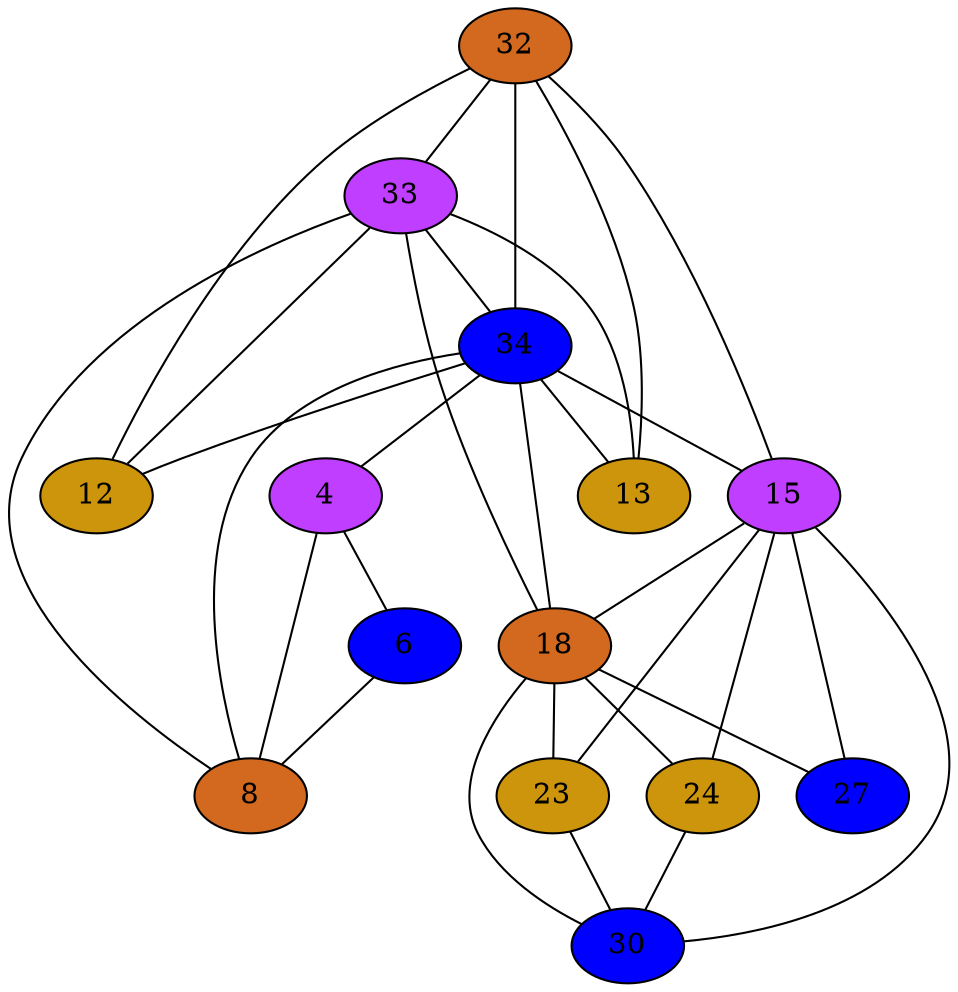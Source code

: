 strict graph {
32[label="32" style=filled fillcolor="chocolate"];
32 -- 33
32 -- 34
32 -- 12
32 -- 13
32 -- 15
33[label="33" style=filled fillcolor="darkorchid1"];
33 -- 32
33 -- 34
33 -- 18
33 -- 8
33 -- 12
33 -- 13
34[label="34" style=filled fillcolor="blue1"];
34 -- 32
34 -- 33
34 -- 18
34 -- 4
34 -- 8
34 -- 12
34 -- 13
34 -- 15
4[label="4" style=filled fillcolor="darkorchid1"];
4 -- 34
4 -- 6
4 -- 8
6[label="6" style=filled fillcolor="blue1"];
6 -- 4
6 -- 8
8[label="8" style=filled fillcolor="chocolate"];
8 -- 33
8 -- 34
8 -- 4
8 -- 6
12[label="12" style=filled fillcolor="darkgoldenrod3"];
12 -- 32
12 -- 33
12 -- 34
13[label="13" style=filled fillcolor="darkgoldenrod3"];
13 -- 32
13 -- 33
13 -- 34
15[label="15" style=filled fillcolor="darkorchid1"];
15 -- 32
15 -- 34
15 -- 18
15 -- 23
15 -- 24
15 -- 27
15 -- 30
18[label="18" style=filled fillcolor="chocolate"];
18 -- 33
18 -- 34
18 -- 23
18 -- 24
18 -- 27
18 -- 30
18 -- 15
23[label="23" style=filled fillcolor="darkgoldenrod3"];
23 -- 18
23 -- 30
23 -- 15
24[label="24" style=filled fillcolor="darkgoldenrod3"];
24 -- 18
24 -- 30
24 -- 15
27[label="27" style=filled fillcolor="blue1"];
27 -- 18
27 -- 15
30[label="30" style=filled fillcolor="blue1"];
30 -- 18
30 -- 23
30 -- 24
30 -- 15
}